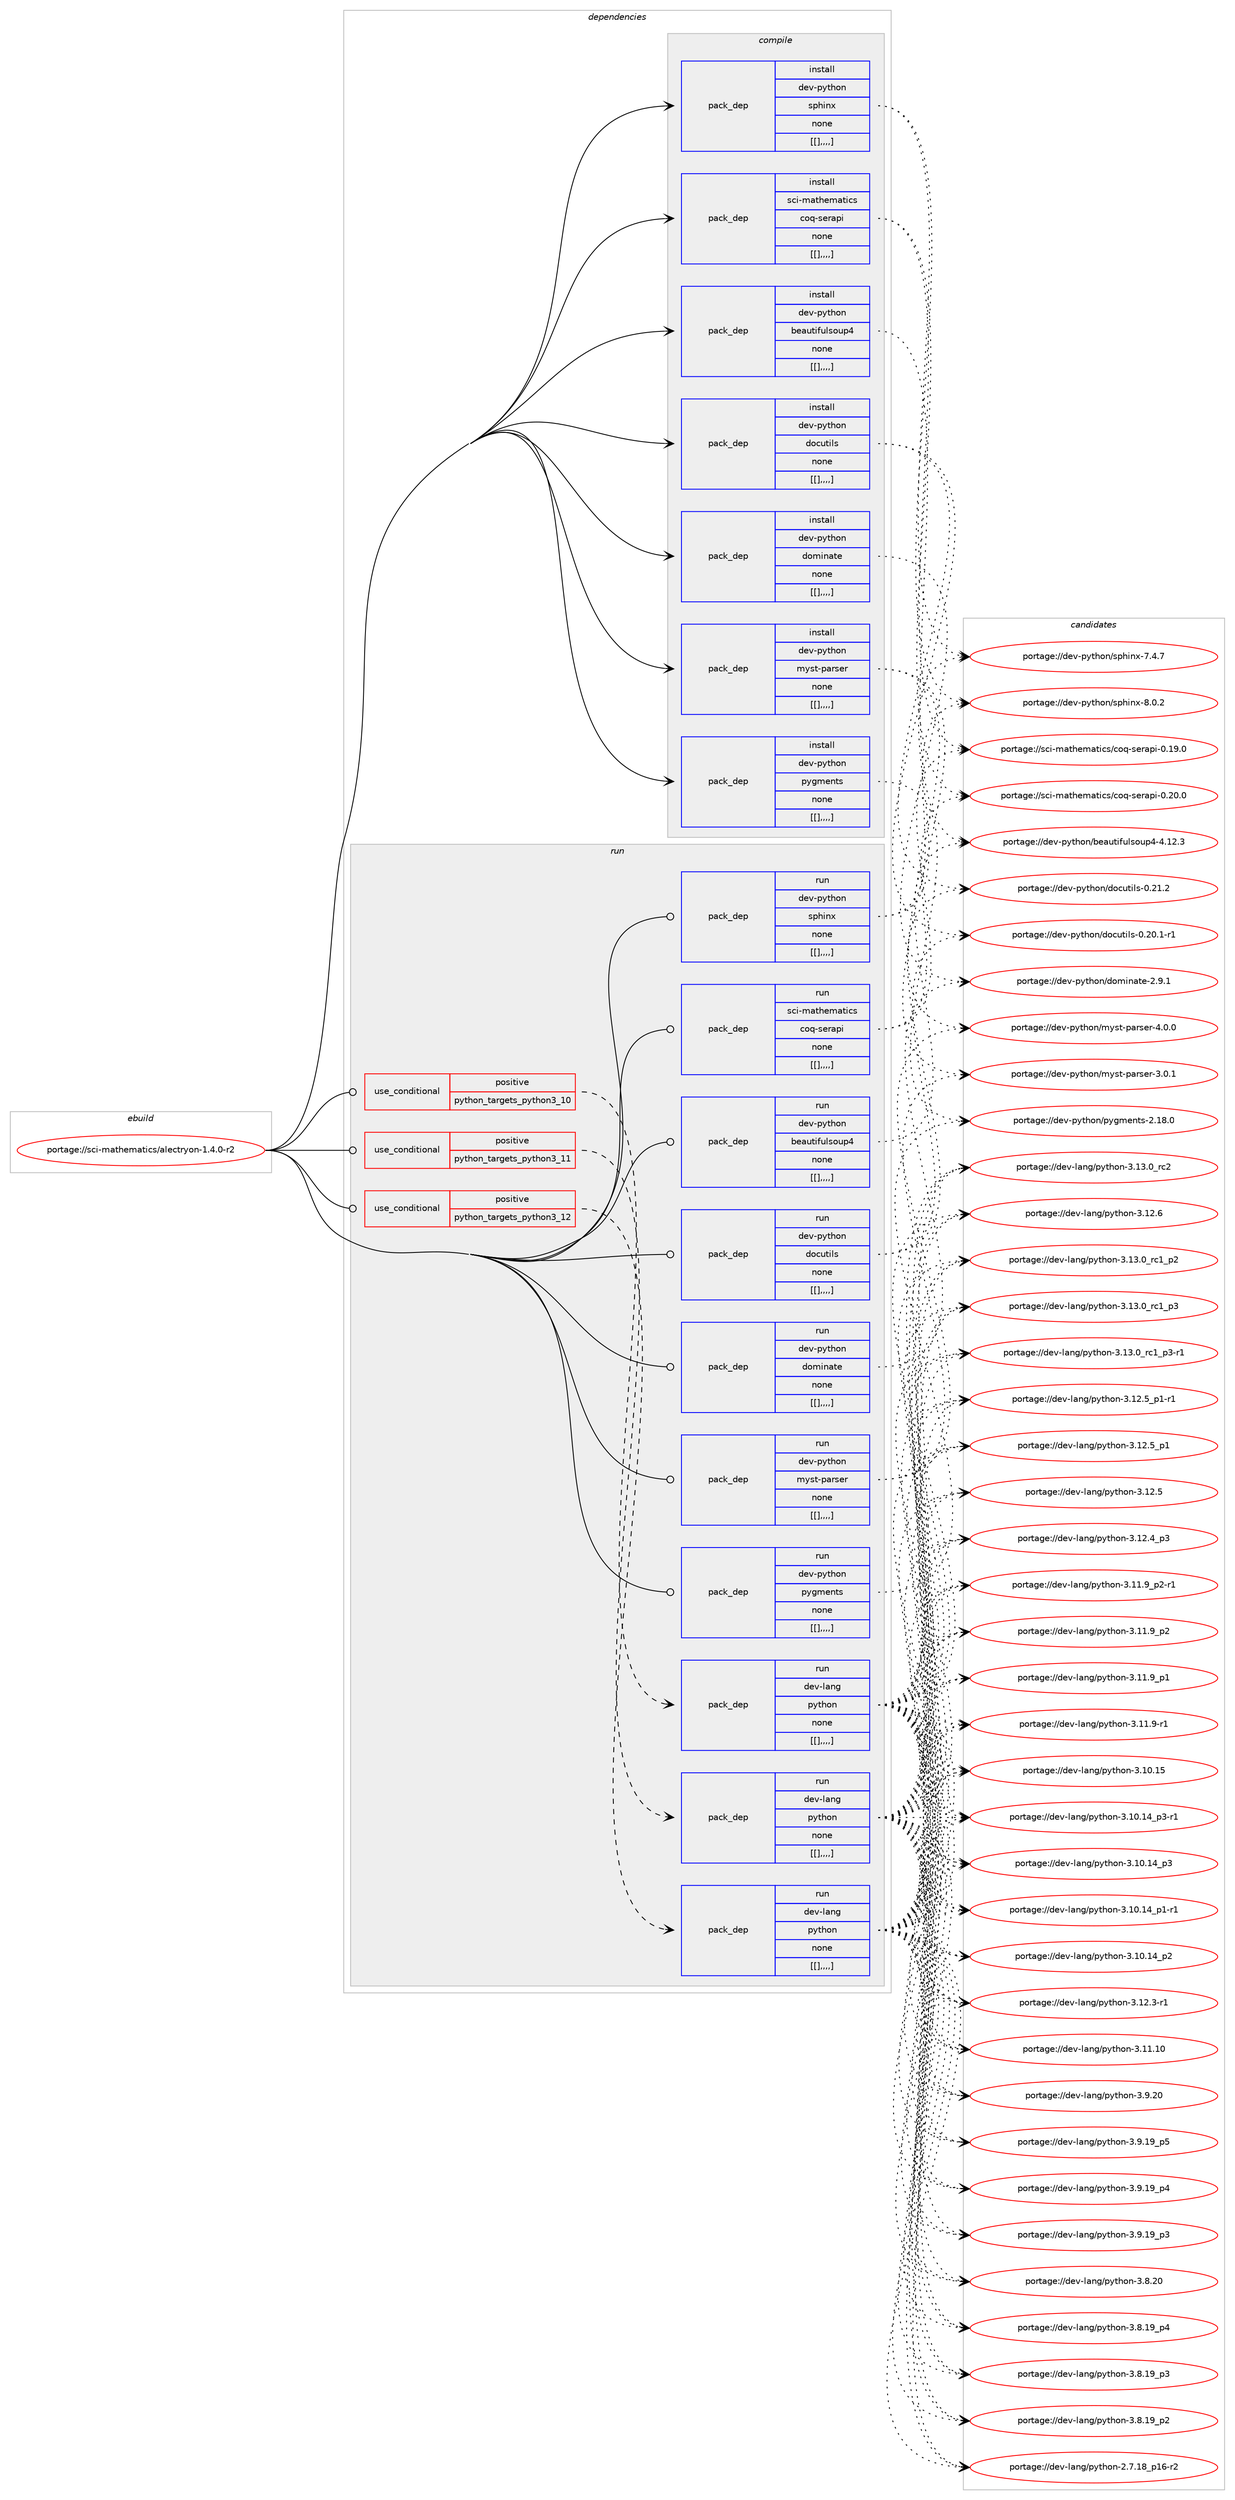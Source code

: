 digraph prolog {

# *************
# Graph options
# *************

newrank=true;
concentrate=true;
compound=true;
graph [rankdir=LR,fontname=Helvetica,fontsize=10,ranksep=1.5];#, ranksep=2.5, nodesep=0.2];
edge  [arrowhead=vee];
node  [fontname=Helvetica,fontsize=10];

# **********
# The ebuild
# **********

subgraph cluster_leftcol {
color=gray;
label=<<i>ebuild</i>>;
id [label="portage://sci-mathematics/alectryon-1.4.0-r2", color=red, width=4, href="../sci-mathematics/alectryon-1.4.0-r2.svg"];
}

# ****************
# The dependencies
# ****************

subgraph cluster_midcol {
color=gray;
label=<<i>dependencies</i>>;
subgraph cluster_compile {
fillcolor="#eeeeee";
style=filled;
label=<<i>compile</i>>;
subgraph pack308214 {
dependency423209 [label=<<TABLE BORDER="0" CELLBORDER="1" CELLSPACING="0" CELLPADDING="4" WIDTH="220"><TR><TD ROWSPAN="6" CELLPADDING="30">pack_dep</TD></TR><TR><TD WIDTH="110">install</TD></TR><TR><TD>dev-python</TD></TR><TR><TD>beautifulsoup4</TD></TR><TR><TD>none</TD></TR><TR><TD>[[],,,,]</TD></TR></TABLE>>, shape=none, color=blue];
}
id:e -> dependency423209:w [weight=20,style="solid",arrowhead="vee"];
subgraph pack308215 {
dependency423210 [label=<<TABLE BORDER="0" CELLBORDER="1" CELLSPACING="0" CELLPADDING="4" WIDTH="220"><TR><TD ROWSPAN="6" CELLPADDING="30">pack_dep</TD></TR><TR><TD WIDTH="110">install</TD></TR><TR><TD>dev-python</TD></TR><TR><TD>docutils</TD></TR><TR><TD>none</TD></TR><TR><TD>[[],,,,]</TD></TR></TABLE>>, shape=none, color=blue];
}
id:e -> dependency423210:w [weight=20,style="solid",arrowhead="vee"];
subgraph pack308216 {
dependency423211 [label=<<TABLE BORDER="0" CELLBORDER="1" CELLSPACING="0" CELLPADDING="4" WIDTH="220"><TR><TD ROWSPAN="6" CELLPADDING="30">pack_dep</TD></TR><TR><TD WIDTH="110">install</TD></TR><TR><TD>dev-python</TD></TR><TR><TD>dominate</TD></TR><TR><TD>none</TD></TR><TR><TD>[[],,,,]</TD></TR></TABLE>>, shape=none, color=blue];
}
id:e -> dependency423211:w [weight=20,style="solid",arrowhead="vee"];
subgraph pack308217 {
dependency423212 [label=<<TABLE BORDER="0" CELLBORDER="1" CELLSPACING="0" CELLPADDING="4" WIDTH="220"><TR><TD ROWSPAN="6" CELLPADDING="30">pack_dep</TD></TR><TR><TD WIDTH="110">install</TD></TR><TR><TD>dev-python</TD></TR><TR><TD>myst-parser</TD></TR><TR><TD>none</TD></TR><TR><TD>[[],,,,]</TD></TR></TABLE>>, shape=none, color=blue];
}
id:e -> dependency423212:w [weight=20,style="solid",arrowhead="vee"];
subgraph pack308218 {
dependency423213 [label=<<TABLE BORDER="0" CELLBORDER="1" CELLSPACING="0" CELLPADDING="4" WIDTH="220"><TR><TD ROWSPAN="6" CELLPADDING="30">pack_dep</TD></TR><TR><TD WIDTH="110">install</TD></TR><TR><TD>dev-python</TD></TR><TR><TD>pygments</TD></TR><TR><TD>none</TD></TR><TR><TD>[[],,,,]</TD></TR></TABLE>>, shape=none, color=blue];
}
id:e -> dependency423213:w [weight=20,style="solid",arrowhead="vee"];
subgraph pack308219 {
dependency423214 [label=<<TABLE BORDER="0" CELLBORDER="1" CELLSPACING="0" CELLPADDING="4" WIDTH="220"><TR><TD ROWSPAN="6" CELLPADDING="30">pack_dep</TD></TR><TR><TD WIDTH="110">install</TD></TR><TR><TD>dev-python</TD></TR><TR><TD>sphinx</TD></TR><TR><TD>none</TD></TR><TR><TD>[[],,,,]</TD></TR></TABLE>>, shape=none, color=blue];
}
id:e -> dependency423214:w [weight=20,style="solid",arrowhead="vee"];
subgraph pack308220 {
dependency423215 [label=<<TABLE BORDER="0" CELLBORDER="1" CELLSPACING="0" CELLPADDING="4" WIDTH="220"><TR><TD ROWSPAN="6" CELLPADDING="30">pack_dep</TD></TR><TR><TD WIDTH="110">install</TD></TR><TR><TD>sci-mathematics</TD></TR><TR><TD>coq-serapi</TD></TR><TR><TD>none</TD></TR><TR><TD>[[],,,,]</TD></TR></TABLE>>, shape=none, color=blue];
}
id:e -> dependency423215:w [weight=20,style="solid",arrowhead="vee"];
}
subgraph cluster_compileandrun {
fillcolor="#eeeeee";
style=filled;
label=<<i>compile and run</i>>;
}
subgraph cluster_run {
fillcolor="#eeeeee";
style=filled;
label=<<i>run</i>>;
subgraph cond111993 {
dependency423216 [label=<<TABLE BORDER="0" CELLBORDER="1" CELLSPACING="0" CELLPADDING="4"><TR><TD ROWSPAN="3" CELLPADDING="10">use_conditional</TD></TR><TR><TD>positive</TD></TR><TR><TD>python_targets_python3_10</TD></TR></TABLE>>, shape=none, color=red];
subgraph pack308221 {
dependency423217 [label=<<TABLE BORDER="0" CELLBORDER="1" CELLSPACING="0" CELLPADDING="4" WIDTH="220"><TR><TD ROWSPAN="6" CELLPADDING="30">pack_dep</TD></TR><TR><TD WIDTH="110">run</TD></TR><TR><TD>dev-lang</TD></TR><TR><TD>python</TD></TR><TR><TD>none</TD></TR><TR><TD>[[],,,,]</TD></TR></TABLE>>, shape=none, color=blue];
}
dependency423216:e -> dependency423217:w [weight=20,style="dashed",arrowhead="vee"];
}
id:e -> dependency423216:w [weight=20,style="solid",arrowhead="odot"];
subgraph cond111994 {
dependency423218 [label=<<TABLE BORDER="0" CELLBORDER="1" CELLSPACING="0" CELLPADDING="4"><TR><TD ROWSPAN="3" CELLPADDING="10">use_conditional</TD></TR><TR><TD>positive</TD></TR><TR><TD>python_targets_python3_11</TD></TR></TABLE>>, shape=none, color=red];
subgraph pack308222 {
dependency423219 [label=<<TABLE BORDER="0" CELLBORDER="1" CELLSPACING="0" CELLPADDING="4" WIDTH="220"><TR><TD ROWSPAN="6" CELLPADDING="30">pack_dep</TD></TR><TR><TD WIDTH="110">run</TD></TR><TR><TD>dev-lang</TD></TR><TR><TD>python</TD></TR><TR><TD>none</TD></TR><TR><TD>[[],,,,]</TD></TR></TABLE>>, shape=none, color=blue];
}
dependency423218:e -> dependency423219:w [weight=20,style="dashed",arrowhead="vee"];
}
id:e -> dependency423218:w [weight=20,style="solid",arrowhead="odot"];
subgraph cond111995 {
dependency423220 [label=<<TABLE BORDER="0" CELLBORDER="1" CELLSPACING="0" CELLPADDING="4"><TR><TD ROWSPAN="3" CELLPADDING="10">use_conditional</TD></TR><TR><TD>positive</TD></TR><TR><TD>python_targets_python3_12</TD></TR></TABLE>>, shape=none, color=red];
subgraph pack308223 {
dependency423221 [label=<<TABLE BORDER="0" CELLBORDER="1" CELLSPACING="0" CELLPADDING="4" WIDTH="220"><TR><TD ROWSPAN="6" CELLPADDING="30">pack_dep</TD></TR><TR><TD WIDTH="110">run</TD></TR><TR><TD>dev-lang</TD></TR><TR><TD>python</TD></TR><TR><TD>none</TD></TR><TR><TD>[[],,,,]</TD></TR></TABLE>>, shape=none, color=blue];
}
dependency423220:e -> dependency423221:w [weight=20,style="dashed",arrowhead="vee"];
}
id:e -> dependency423220:w [weight=20,style="solid",arrowhead="odot"];
subgraph pack308224 {
dependency423222 [label=<<TABLE BORDER="0" CELLBORDER="1" CELLSPACING="0" CELLPADDING="4" WIDTH="220"><TR><TD ROWSPAN="6" CELLPADDING="30">pack_dep</TD></TR><TR><TD WIDTH="110">run</TD></TR><TR><TD>dev-python</TD></TR><TR><TD>beautifulsoup4</TD></TR><TR><TD>none</TD></TR><TR><TD>[[],,,,]</TD></TR></TABLE>>, shape=none, color=blue];
}
id:e -> dependency423222:w [weight=20,style="solid",arrowhead="odot"];
subgraph pack308225 {
dependency423223 [label=<<TABLE BORDER="0" CELLBORDER="1" CELLSPACING="0" CELLPADDING="4" WIDTH="220"><TR><TD ROWSPAN="6" CELLPADDING="30">pack_dep</TD></TR><TR><TD WIDTH="110">run</TD></TR><TR><TD>dev-python</TD></TR><TR><TD>docutils</TD></TR><TR><TD>none</TD></TR><TR><TD>[[],,,,]</TD></TR></TABLE>>, shape=none, color=blue];
}
id:e -> dependency423223:w [weight=20,style="solid",arrowhead="odot"];
subgraph pack308226 {
dependency423224 [label=<<TABLE BORDER="0" CELLBORDER="1" CELLSPACING="0" CELLPADDING="4" WIDTH="220"><TR><TD ROWSPAN="6" CELLPADDING="30">pack_dep</TD></TR><TR><TD WIDTH="110">run</TD></TR><TR><TD>dev-python</TD></TR><TR><TD>dominate</TD></TR><TR><TD>none</TD></TR><TR><TD>[[],,,,]</TD></TR></TABLE>>, shape=none, color=blue];
}
id:e -> dependency423224:w [weight=20,style="solid",arrowhead="odot"];
subgraph pack308227 {
dependency423225 [label=<<TABLE BORDER="0" CELLBORDER="1" CELLSPACING="0" CELLPADDING="4" WIDTH="220"><TR><TD ROWSPAN="6" CELLPADDING="30">pack_dep</TD></TR><TR><TD WIDTH="110">run</TD></TR><TR><TD>dev-python</TD></TR><TR><TD>myst-parser</TD></TR><TR><TD>none</TD></TR><TR><TD>[[],,,,]</TD></TR></TABLE>>, shape=none, color=blue];
}
id:e -> dependency423225:w [weight=20,style="solid",arrowhead="odot"];
subgraph pack308228 {
dependency423226 [label=<<TABLE BORDER="0" CELLBORDER="1" CELLSPACING="0" CELLPADDING="4" WIDTH="220"><TR><TD ROWSPAN="6" CELLPADDING="30">pack_dep</TD></TR><TR><TD WIDTH="110">run</TD></TR><TR><TD>dev-python</TD></TR><TR><TD>pygments</TD></TR><TR><TD>none</TD></TR><TR><TD>[[],,,,]</TD></TR></TABLE>>, shape=none, color=blue];
}
id:e -> dependency423226:w [weight=20,style="solid",arrowhead="odot"];
subgraph pack308229 {
dependency423227 [label=<<TABLE BORDER="0" CELLBORDER="1" CELLSPACING="0" CELLPADDING="4" WIDTH="220"><TR><TD ROWSPAN="6" CELLPADDING="30">pack_dep</TD></TR><TR><TD WIDTH="110">run</TD></TR><TR><TD>dev-python</TD></TR><TR><TD>sphinx</TD></TR><TR><TD>none</TD></TR><TR><TD>[[],,,,]</TD></TR></TABLE>>, shape=none, color=blue];
}
id:e -> dependency423227:w [weight=20,style="solid",arrowhead="odot"];
subgraph pack308230 {
dependency423228 [label=<<TABLE BORDER="0" CELLBORDER="1" CELLSPACING="0" CELLPADDING="4" WIDTH="220"><TR><TD ROWSPAN="6" CELLPADDING="30">pack_dep</TD></TR><TR><TD WIDTH="110">run</TD></TR><TR><TD>sci-mathematics</TD></TR><TR><TD>coq-serapi</TD></TR><TR><TD>none</TD></TR><TR><TD>[[],,,,]</TD></TR></TABLE>>, shape=none, color=blue];
}
id:e -> dependency423228:w [weight=20,style="solid",arrowhead="odot"];
}
}

# **************
# The candidates
# **************

subgraph cluster_choices {
rank=same;
color=gray;
label=<<i>candidates</i>>;

subgraph choice308214 {
color=black;
nodesep=1;
choice100101118451121211161041111104798101971171161051021171081151111171125245524649504651 [label="portage://dev-python/beautifulsoup4-4.12.3", color=red, width=4,href="../dev-python/beautifulsoup4-4.12.3.svg"];
dependency423209:e -> choice100101118451121211161041111104798101971171161051021171081151111171125245524649504651:w [style=dotted,weight="100"];
}
subgraph choice308215 {
color=black;
nodesep=1;
choice10010111845112121116104111110471001119911711610510811545484650494650 [label="portage://dev-python/docutils-0.21.2", color=red, width=4,href="../dev-python/docutils-0.21.2.svg"];
choice100101118451121211161041111104710011199117116105108115454846504846494511449 [label="portage://dev-python/docutils-0.20.1-r1", color=red, width=4,href="../dev-python/docutils-0.20.1-r1.svg"];
dependency423210:e -> choice10010111845112121116104111110471001119911711610510811545484650494650:w [style=dotted,weight="100"];
dependency423210:e -> choice100101118451121211161041111104710011199117116105108115454846504846494511449:w [style=dotted,weight="100"];
}
subgraph choice308216 {
color=black;
nodesep=1;
choice100101118451121211161041111104710011110910511097116101455046574649 [label="portage://dev-python/dominate-2.9.1", color=red, width=4,href="../dev-python/dominate-2.9.1.svg"];
dependency423211:e -> choice100101118451121211161041111104710011110910511097116101455046574649:w [style=dotted,weight="100"];
}
subgraph choice308217 {
color=black;
nodesep=1;
choice10010111845112121116104111110471091211151164511297114115101114455246484648 [label="portage://dev-python/myst-parser-4.0.0", color=red, width=4,href="../dev-python/myst-parser-4.0.0.svg"];
choice10010111845112121116104111110471091211151164511297114115101114455146484649 [label="portage://dev-python/myst-parser-3.0.1", color=red, width=4,href="../dev-python/myst-parser-3.0.1.svg"];
dependency423212:e -> choice10010111845112121116104111110471091211151164511297114115101114455246484648:w [style=dotted,weight="100"];
dependency423212:e -> choice10010111845112121116104111110471091211151164511297114115101114455146484649:w [style=dotted,weight="100"];
}
subgraph choice308218 {
color=black;
nodesep=1;
choice100101118451121211161041111104711212110310910111011611545504649564648 [label="portage://dev-python/pygments-2.18.0", color=red, width=4,href="../dev-python/pygments-2.18.0.svg"];
dependency423213:e -> choice100101118451121211161041111104711212110310910111011611545504649564648:w [style=dotted,weight="100"];
}
subgraph choice308219 {
color=black;
nodesep=1;
choice1001011184511212111610411111047115112104105110120455646484650 [label="portage://dev-python/sphinx-8.0.2", color=red, width=4,href="../dev-python/sphinx-8.0.2.svg"];
choice1001011184511212111610411111047115112104105110120455546524655 [label="portage://dev-python/sphinx-7.4.7", color=red, width=4,href="../dev-python/sphinx-7.4.7.svg"];
dependency423214:e -> choice1001011184511212111610411111047115112104105110120455646484650:w [style=dotted,weight="100"];
dependency423214:e -> choice1001011184511212111610411111047115112104105110120455546524655:w [style=dotted,weight="100"];
}
subgraph choice308220 {
color=black;
nodesep=1;
choice11599105451099711610410110997116105991154799111113451151011149711210545484650484648 [label="portage://sci-mathematics/coq-serapi-0.20.0", color=red, width=4,href="../sci-mathematics/coq-serapi-0.20.0.svg"];
choice11599105451099711610410110997116105991154799111113451151011149711210545484649574648 [label="portage://sci-mathematics/coq-serapi-0.19.0", color=red, width=4,href="../sci-mathematics/coq-serapi-0.19.0.svg"];
dependency423215:e -> choice11599105451099711610410110997116105991154799111113451151011149711210545484650484648:w [style=dotted,weight="100"];
dependency423215:e -> choice11599105451099711610410110997116105991154799111113451151011149711210545484649574648:w [style=dotted,weight="100"];
}
subgraph choice308221 {
color=black;
nodesep=1;
choice10010111845108971101034711212111610411111045514649514648951149950 [label="portage://dev-lang/python-3.13.0_rc2", color=red, width=4,href="../dev-lang/python-3.13.0_rc2.svg"];
choice1001011184510897110103471121211161041111104551464951464895114994995112514511449 [label="portage://dev-lang/python-3.13.0_rc1_p3-r1", color=red, width=4,href="../dev-lang/python-3.13.0_rc1_p3-r1.svg"];
choice100101118451089711010347112121116104111110455146495146489511499499511251 [label="portage://dev-lang/python-3.13.0_rc1_p3", color=red, width=4,href="../dev-lang/python-3.13.0_rc1_p3.svg"];
choice100101118451089711010347112121116104111110455146495146489511499499511250 [label="portage://dev-lang/python-3.13.0_rc1_p2", color=red, width=4,href="../dev-lang/python-3.13.0_rc1_p2.svg"];
choice10010111845108971101034711212111610411111045514649504654 [label="portage://dev-lang/python-3.12.6", color=red, width=4,href="../dev-lang/python-3.12.6.svg"];
choice1001011184510897110103471121211161041111104551464950465395112494511449 [label="portage://dev-lang/python-3.12.5_p1-r1", color=red, width=4,href="../dev-lang/python-3.12.5_p1-r1.svg"];
choice100101118451089711010347112121116104111110455146495046539511249 [label="portage://dev-lang/python-3.12.5_p1", color=red, width=4,href="../dev-lang/python-3.12.5_p1.svg"];
choice10010111845108971101034711212111610411111045514649504653 [label="portage://dev-lang/python-3.12.5", color=red, width=4,href="../dev-lang/python-3.12.5.svg"];
choice100101118451089711010347112121116104111110455146495046529511251 [label="portage://dev-lang/python-3.12.4_p3", color=red, width=4,href="../dev-lang/python-3.12.4_p3.svg"];
choice100101118451089711010347112121116104111110455146495046514511449 [label="portage://dev-lang/python-3.12.3-r1", color=red, width=4,href="../dev-lang/python-3.12.3-r1.svg"];
choice1001011184510897110103471121211161041111104551464949464948 [label="portage://dev-lang/python-3.11.10", color=red, width=4,href="../dev-lang/python-3.11.10.svg"];
choice1001011184510897110103471121211161041111104551464949465795112504511449 [label="portage://dev-lang/python-3.11.9_p2-r1", color=red, width=4,href="../dev-lang/python-3.11.9_p2-r1.svg"];
choice100101118451089711010347112121116104111110455146494946579511250 [label="portage://dev-lang/python-3.11.9_p2", color=red, width=4,href="../dev-lang/python-3.11.9_p2.svg"];
choice100101118451089711010347112121116104111110455146494946579511249 [label="portage://dev-lang/python-3.11.9_p1", color=red, width=4,href="../dev-lang/python-3.11.9_p1.svg"];
choice100101118451089711010347112121116104111110455146494946574511449 [label="portage://dev-lang/python-3.11.9-r1", color=red, width=4,href="../dev-lang/python-3.11.9-r1.svg"];
choice1001011184510897110103471121211161041111104551464948464953 [label="portage://dev-lang/python-3.10.15", color=red, width=4,href="../dev-lang/python-3.10.15.svg"];
choice100101118451089711010347112121116104111110455146494846495295112514511449 [label="portage://dev-lang/python-3.10.14_p3-r1", color=red, width=4,href="../dev-lang/python-3.10.14_p3-r1.svg"];
choice10010111845108971101034711212111610411111045514649484649529511251 [label="portage://dev-lang/python-3.10.14_p3", color=red, width=4,href="../dev-lang/python-3.10.14_p3.svg"];
choice10010111845108971101034711212111610411111045514649484649529511250 [label="portage://dev-lang/python-3.10.14_p2", color=red, width=4,href="../dev-lang/python-3.10.14_p2.svg"];
choice100101118451089711010347112121116104111110455146494846495295112494511449 [label="portage://dev-lang/python-3.10.14_p1-r1", color=red, width=4,href="../dev-lang/python-3.10.14_p1-r1.svg"];
choice10010111845108971101034711212111610411111045514657465048 [label="portage://dev-lang/python-3.9.20", color=red, width=4,href="../dev-lang/python-3.9.20.svg"];
choice100101118451089711010347112121116104111110455146574649579511253 [label="portage://dev-lang/python-3.9.19_p5", color=red, width=4,href="../dev-lang/python-3.9.19_p5.svg"];
choice100101118451089711010347112121116104111110455146574649579511252 [label="portage://dev-lang/python-3.9.19_p4", color=red, width=4,href="../dev-lang/python-3.9.19_p4.svg"];
choice100101118451089711010347112121116104111110455146574649579511251 [label="portage://dev-lang/python-3.9.19_p3", color=red, width=4,href="../dev-lang/python-3.9.19_p3.svg"];
choice10010111845108971101034711212111610411111045514656465048 [label="portage://dev-lang/python-3.8.20", color=red, width=4,href="../dev-lang/python-3.8.20.svg"];
choice100101118451089711010347112121116104111110455146564649579511252 [label="portage://dev-lang/python-3.8.19_p4", color=red, width=4,href="../dev-lang/python-3.8.19_p4.svg"];
choice100101118451089711010347112121116104111110455146564649579511251 [label="portage://dev-lang/python-3.8.19_p3", color=red, width=4,href="../dev-lang/python-3.8.19_p3.svg"];
choice100101118451089711010347112121116104111110455146564649579511250 [label="portage://dev-lang/python-3.8.19_p2", color=red, width=4,href="../dev-lang/python-3.8.19_p2.svg"];
choice100101118451089711010347112121116104111110455046554649569511249544511450 [label="portage://dev-lang/python-2.7.18_p16-r2", color=red, width=4,href="../dev-lang/python-2.7.18_p16-r2.svg"];
dependency423217:e -> choice10010111845108971101034711212111610411111045514649514648951149950:w [style=dotted,weight="100"];
dependency423217:e -> choice1001011184510897110103471121211161041111104551464951464895114994995112514511449:w [style=dotted,weight="100"];
dependency423217:e -> choice100101118451089711010347112121116104111110455146495146489511499499511251:w [style=dotted,weight="100"];
dependency423217:e -> choice100101118451089711010347112121116104111110455146495146489511499499511250:w [style=dotted,weight="100"];
dependency423217:e -> choice10010111845108971101034711212111610411111045514649504654:w [style=dotted,weight="100"];
dependency423217:e -> choice1001011184510897110103471121211161041111104551464950465395112494511449:w [style=dotted,weight="100"];
dependency423217:e -> choice100101118451089711010347112121116104111110455146495046539511249:w [style=dotted,weight="100"];
dependency423217:e -> choice10010111845108971101034711212111610411111045514649504653:w [style=dotted,weight="100"];
dependency423217:e -> choice100101118451089711010347112121116104111110455146495046529511251:w [style=dotted,weight="100"];
dependency423217:e -> choice100101118451089711010347112121116104111110455146495046514511449:w [style=dotted,weight="100"];
dependency423217:e -> choice1001011184510897110103471121211161041111104551464949464948:w [style=dotted,weight="100"];
dependency423217:e -> choice1001011184510897110103471121211161041111104551464949465795112504511449:w [style=dotted,weight="100"];
dependency423217:e -> choice100101118451089711010347112121116104111110455146494946579511250:w [style=dotted,weight="100"];
dependency423217:e -> choice100101118451089711010347112121116104111110455146494946579511249:w [style=dotted,weight="100"];
dependency423217:e -> choice100101118451089711010347112121116104111110455146494946574511449:w [style=dotted,weight="100"];
dependency423217:e -> choice1001011184510897110103471121211161041111104551464948464953:w [style=dotted,weight="100"];
dependency423217:e -> choice100101118451089711010347112121116104111110455146494846495295112514511449:w [style=dotted,weight="100"];
dependency423217:e -> choice10010111845108971101034711212111610411111045514649484649529511251:w [style=dotted,weight="100"];
dependency423217:e -> choice10010111845108971101034711212111610411111045514649484649529511250:w [style=dotted,weight="100"];
dependency423217:e -> choice100101118451089711010347112121116104111110455146494846495295112494511449:w [style=dotted,weight="100"];
dependency423217:e -> choice10010111845108971101034711212111610411111045514657465048:w [style=dotted,weight="100"];
dependency423217:e -> choice100101118451089711010347112121116104111110455146574649579511253:w [style=dotted,weight="100"];
dependency423217:e -> choice100101118451089711010347112121116104111110455146574649579511252:w [style=dotted,weight="100"];
dependency423217:e -> choice100101118451089711010347112121116104111110455146574649579511251:w [style=dotted,weight="100"];
dependency423217:e -> choice10010111845108971101034711212111610411111045514656465048:w [style=dotted,weight="100"];
dependency423217:e -> choice100101118451089711010347112121116104111110455146564649579511252:w [style=dotted,weight="100"];
dependency423217:e -> choice100101118451089711010347112121116104111110455146564649579511251:w [style=dotted,weight="100"];
dependency423217:e -> choice100101118451089711010347112121116104111110455146564649579511250:w [style=dotted,weight="100"];
dependency423217:e -> choice100101118451089711010347112121116104111110455046554649569511249544511450:w [style=dotted,weight="100"];
}
subgraph choice308222 {
color=black;
nodesep=1;
choice10010111845108971101034711212111610411111045514649514648951149950 [label="portage://dev-lang/python-3.13.0_rc2", color=red, width=4,href="../dev-lang/python-3.13.0_rc2.svg"];
choice1001011184510897110103471121211161041111104551464951464895114994995112514511449 [label="portage://dev-lang/python-3.13.0_rc1_p3-r1", color=red, width=4,href="../dev-lang/python-3.13.0_rc1_p3-r1.svg"];
choice100101118451089711010347112121116104111110455146495146489511499499511251 [label="portage://dev-lang/python-3.13.0_rc1_p3", color=red, width=4,href="../dev-lang/python-3.13.0_rc1_p3.svg"];
choice100101118451089711010347112121116104111110455146495146489511499499511250 [label="portage://dev-lang/python-3.13.0_rc1_p2", color=red, width=4,href="../dev-lang/python-3.13.0_rc1_p2.svg"];
choice10010111845108971101034711212111610411111045514649504654 [label="portage://dev-lang/python-3.12.6", color=red, width=4,href="../dev-lang/python-3.12.6.svg"];
choice1001011184510897110103471121211161041111104551464950465395112494511449 [label="portage://dev-lang/python-3.12.5_p1-r1", color=red, width=4,href="../dev-lang/python-3.12.5_p1-r1.svg"];
choice100101118451089711010347112121116104111110455146495046539511249 [label="portage://dev-lang/python-3.12.5_p1", color=red, width=4,href="../dev-lang/python-3.12.5_p1.svg"];
choice10010111845108971101034711212111610411111045514649504653 [label="portage://dev-lang/python-3.12.5", color=red, width=4,href="../dev-lang/python-3.12.5.svg"];
choice100101118451089711010347112121116104111110455146495046529511251 [label="portage://dev-lang/python-3.12.4_p3", color=red, width=4,href="../dev-lang/python-3.12.4_p3.svg"];
choice100101118451089711010347112121116104111110455146495046514511449 [label="portage://dev-lang/python-3.12.3-r1", color=red, width=4,href="../dev-lang/python-3.12.3-r1.svg"];
choice1001011184510897110103471121211161041111104551464949464948 [label="portage://dev-lang/python-3.11.10", color=red, width=4,href="../dev-lang/python-3.11.10.svg"];
choice1001011184510897110103471121211161041111104551464949465795112504511449 [label="portage://dev-lang/python-3.11.9_p2-r1", color=red, width=4,href="../dev-lang/python-3.11.9_p2-r1.svg"];
choice100101118451089711010347112121116104111110455146494946579511250 [label="portage://dev-lang/python-3.11.9_p2", color=red, width=4,href="../dev-lang/python-3.11.9_p2.svg"];
choice100101118451089711010347112121116104111110455146494946579511249 [label="portage://dev-lang/python-3.11.9_p1", color=red, width=4,href="../dev-lang/python-3.11.9_p1.svg"];
choice100101118451089711010347112121116104111110455146494946574511449 [label="portage://dev-lang/python-3.11.9-r1", color=red, width=4,href="../dev-lang/python-3.11.9-r1.svg"];
choice1001011184510897110103471121211161041111104551464948464953 [label="portage://dev-lang/python-3.10.15", color=red, width=4,href="../dev-lang/python-3.10.15.svg"];
choice100101118451089711010347112121116104111110455146494846495295112514511449 [label="portage://dev-lang/python-3.10.14_p3-r1", color=red, width=4,href="../dev-lang/python-3.10.14_p3-r1.svg"];
choice10010111845108971101034711212111610411111045514649484649529511251 [label="portage://dev-lang/python-3.10.14_p3", color=red, width=4,href="../dev-lang/python-3.10.14_p3.svg"];
choice10010111845108971101034711212111610411111045514649484649529511250 [label="portage://dev-lang/python-3.10.14_p2", color=red, width=4,href="../dev-lang/python-3.10.14_p2.svg"];
choice100101118451089711010347112121116104111110455146494846495295112494511449 [label="portage://dev-lang/python-3.10.14_p1-r1", color=red, width=4,href="../dev-lang/python-3.10.14_p1-r1.svg"];
choice10010111845108971101034711212111610411111045514657465048 [label="portage://dev-lang/python-3.9.20", color=red, width=4,href="../dev-lang/python-3.9.20.svg"];
choice100101118451089711010347112121116104111110455146574649579511253 [label="portage://dev-lang/python-3.9.19_p5", color=red, width=4,href="../dev-lang/python-3.9.19_p5.svg"];
choice100101118451089711010347112121116104111110455146574649579511252 [label="portage://dev-lang/python-3.9.19_p4", color=red, width=4,href="../dev-lang/python-3.9.19_p4.svg"];
choice100101118451089711010347112121116104111110455146574649579511251 [label="portage://dev-lang/python-3.9.19_p3", color=red, width=4,href="../dev-lang/python-3.9.19_p3.svg"];
choice10010111845108971101034711212111610411111045514656465048 [label="portage://dev-lang/python-3.8.20", color=red, width=4,href="../dev-lang/python-3.8.20.svg"];
choice100101118451089711010347112121116104111110455146564649579511252 [label="portage://dev-lang/python-3.8.19_p4", color=red, width=4,href="../dev-lang/python-3.8.19_p4.svg"];
choice100101118451089711010347112121116104111110455146564649579511251 [label="portage://dev-lang/python-3.8.19_p3", color=red, width=4,href="../dev-lang/python-3.8.19_p3.svg"];
choice100101118451089711010347112121116104111110455146564649579511250 [label="portage://dev-lang/python-3.8.19_p2", color=red, width=4,href="../dev-lang/python-3.8.19_p2.svg"];
choice100101118451089711010347112121116104111110455046554649569511249544511450 [label="portage://dev-lang/python-2.7.18_p16-r2", color=red, width=4,href="../dev-lang/python-2.7.18_p16-r2.svg"];
dependency423219:e -> choice10010111845108971101034711212111610411111045514649514648951149950:w [style=dotted,weight="100"];
dependency423219:e -> choice1001011184510897110103471121211161041111104551464951464895114994995112514511449:w [style=dotted,weight="100"];
dependency423219:e -> choice100101118451089711010347112121116104111110455146495146489511499499511251:w [style=dotted,weight="100"];
dependency423219:e -> choice100101118451089711010347112121116104111110455146495146489511499499511250:w [style=dotted,weight="100"];
dependency423219:e -> choice10010111845108971101034711212111610411111045514649504654:w [style=dotted,weight="100"];
dependency423219:e -> choice1001011184510897110103471121211161041111104551464950465395112494511449:w [style=dotted,weight="100"];
dependency423219:e -> choice100101118451089711010347112121116104111110455146495046539511249:w [style=dotted,weight="100"];
dependency423219:e -> choice10010111845108971101034711212111610411111045514649504653:w [style=dotted,weight="100"];
dependency423219:e -> choice100101118451089711010347112121116104111110455146495046529511251:w [style=dotted,weight="100"];
dependency423219:e -> choice100101118451089711010347112121116104111110455146495046514511449:w [style=dotted,weight="100"];
dependency423219:e -> choice1001011184510897110103471121211161041111104551464949464948:w [style=dotted,weight="100"];
dependency423219:e -> choice1001011184510897110103471121211161041111104551464949465795112504511449:w [style=dotted,weight="100"];
dependency423219:e -> choice100101118451089711010347112121116104111110455146494946579511250:w [style=dotted,weight="100"];
dependency423219:e -> choice100101118451089711010347112121116104111110455146494946579511249:w [style=dotted,weight="100"];
dependency423219:e -> choice100101118451089711010347112121116104111110455146494946574511449:w [style=dotted,weight="100"];
dependency423219:e -> choice1001011184510897110103471121211161041111104551464948464953:w [style=dotted,weight="100"];
dependency423219:e -> choice100101118451089711010347112121116104111110455146494846495295112514511449:w [style=dotted,weight="100"];
dependency423219:e -> choice10010111845108971101034711212111610411111045514649484649529511251:w [style=dotted,weight="100"];
dependency423219:e -> choice10010111845108971101034711212111610411111045514649484649529511250:w [style=dotted,weight="100"];
dependency423219:e -> choice100101118451089711010347112121116104111110455146494846495295112494511449:w [style=dotted,weight="100"];
dependency423219:e -> choice10010111845108971101034711212111610411111045514657465048:w [style=dotted,weight="100"];
dependency423219:e -> choice100101118451089711010347112121116104111110455146574649579511253:w [style=dotted,weight="100"];
dependency423219:e -> choice100101118451089711010347112121116104111110455146574649579511252:w [style=dotted,weight="100"];
dependency423219:e -> choice100101118451089711010347112121116104111110455146574649579511251:w [style=dotted,weight="100"];
dependency423219:e -> choice10010111845108971101034711212111610411111045514656465048:w [style=dotted,weight="100"];
dependency423219:e -> choice100101118451089711010347112121116104111110455146564649579511252:w [style=dotted,weight="100"];
dependency423219:e -> choice100101118451089711010347112121116104111110455146564649579511251:w [style=dotted,weight="100"];
dependency423219:e -> choice100101118451089711010347112121116104111110455146564649579511250:w [style=dotted,weight="100"];
dependency423219:e -> choice100101118451089711010347112121116104111110455046554649569511249544511450:w [style=dotted,weight="100"];
}
subgraph choice308223 {
color=black;
nodesep=1;
choice10010111845108971101034711212111610411111045514649514648951149950 [label="portage://dev-lang/python-3.13.0_rc2", color=red, width=4,href="../dev-lang/python-3.13.0_rc2.svg"];
choice1001011184510897110103471121211161041111104551464951464895114994995112514511449 [label="portage://dev-lang/python-3.13.0_rc1_p3-r1", color=red, width=4,href="../dev-lang/python-3.13.0_rc1_p3-r1.svg"];
choice100101118451089711010347112121116104111110455146495146489511499499511251 [label="portage://dev-lang/python-3.13.0_rc1_p3", color=red, width=4,href="../dev-lang/python-3.13.0_rc1_p3.svg"];
choice100101118451089711010347112121116104111110455146495146489511499499511250 [label="portage://dev-lang/python-3.13.0_rc1_p2", color=red, width=4,href="../dev-lang/python-3.13.0_rc1_p2.svg"];
choice10010111845108971101034711212111610411111045514649504654 [label="portage://dev-lang/python-3.12.6", color=red, width=4,href="../dev-lang/python-3.12.6.svg"];
choice1001011184510897110103471121211161041111104551464950465395112494511449 [label="portage://dev-lang/python-3.12.5_p1-r1", color=red, width=4,href="../dev-lang/python-3.12.5_p1-r1.svg"];
choice100101118451089711010347112121116104111110455146495046539511249 [label="portage://dev-lang/python-3.12.5_p1", color=red, width=4,href="../dev-lang/python-3.12.5_p1.svg"];
choice10010111845108971101034711212111610411111045514649504653 [label="portage://dev-lang/python-3.12.5", color=red, width=4,href="../dev-lang/python-3.12.5.svg"];
choice100101118451089711010347112121116104111110455146495046529511251 [label="portage://dev-lang/python-3.12.4_p3", color=red, width=4,href="../dev-lang/python-3.12.4_p3.svg"];
choice100101118451089711010347112121116104111110455146495046514511449 [label="portage://dev-lang/python-3.12.3-r1", color=red, width=4,href="../dev-lang/python-3.12.3-r1.svg"];
choice1001011184510897110103471121211161041111104551464949464948 [label="portage://dev-lang/python-3.11.10", color=red, width=4,href="../dev-lang/python-3.11.10.svg"];
choice1001011184510897110103471121211161041111104551464949465795112504511449 [label="portage://dev-lang/python-3.11.9_p2-r1", color=red, width=4,href="../dev-lang/python-3.11.9_p2-r1.svg"];
choice100101118451089711010347112121116104111110455146494946579511250 [label="portage://dev-lang/python-3.11.9_p2", color=red, width=4,href="../dev-lang/python-3.11.9_p2.svg"];
choice100101118451089711010347112121116104111110455146494946579511249 [label="portage://dev-lang/python-3.11.9_p1", color=red, width=4,href="../dev-lang/python-3.11.9_p1.svg"];
choice100101118451089711010347112121116104111110455146494946574511449 [label="portage://dev-lang/python-3.11.9-r1", color=red, width=4,href="../dev-lang/python-3.11.9-r1.svg"];
choice1001011184510897110103471121211161041111104551464948464953 [label="portage://dev-lang/python-3.10.15", color=red, width=4,href="../dev-lang/python-3.10.15.svg"];
choice100101118451089711010347112121116104111110455146494846495295112514511449 [label="portage://dev-lang/python-3.10.14_p3-r1", color=red, width=4,href="../dev-lang/python-3.10.14_p3-r1.svg"];
choice10010111845108971101034711212111610411111045514649484649529511251 [label="portage://dev-lang/python-3.10.14_p3", color=red, width=4,href="../dev-lang/python-3.10.14_p3.svg"];
choice10010111845108971101034711212111610411111045514649484649529511250 [label="portage://dev-lang/python-3.10.14_p2", color=red, width=4,href="../dev-lang/python-3.10.14_p2.svg"];
choice100101118451089711010347112121116104111110455146494846495295112494511449 [label="portage://dev-lang/python-3.10.14_p1-r1", color=red, width=4,href="../dev-lang/python-3.10.14_p1-r1.svg"];
choice10010111845108971101034711212111610411111045514657465048 [label="portage://dev-lang/python-3.9.20", color=red, width=4,href="../dev-lang/python-3.9.20.svg"];
choice100101118451089711010347112121116104111110455146574649579511253 [label="portage://dev-lang/python-3.9.19_p5", color=red, width=4,href="../dev-lang/python-3.9.19_p5.svg"];
choice100101118451089711010347112121116104111110455146574649579511252 [label="portage://dev-lang/python-3.9.19_p4", color=red, width=4,href="../dev-lang/python-3.9.19_p4.svg"];
choice100101118451089711010347112121116104111110455146574649579511251 [label="portage://dev-lang/python-3.9.19_p3", color=red, width=4,href="../dev-lang/python-3.9.19_p3.svg"];
choice10010111845108971101034711212111610411111045514656465048 [label="portage://dev-lang/python-3.8.20", color=red, width=4,href="../dev-lang/python-3.8.20.svg"];
choice100101118451089711010347112121116104111110455146564649579511252 [label="portage://dev-lang/python-3.8.19_p4", color=red, width=4,href="../dev-lang/python-3.8.19_p4.svg"];
choice100101118451089711010347112121116104111110455146564649579511251 [label="portage://dev-lang/python-3.8.19_p3", color=red, width=4,href="../dev-lang/python-3.8.19_p3.svg"];
choice100101118451089711010347112121116104111110455146564649579511250 [label="portage://dev-lang/python-3.8.19_p2", color=red, width=4,href="../dev-lang/python-3.8.19_p2.svg"];
choice100101118451089711010347112121116104111110455046554649569511249544511450 [label="portage://dev-lang/python-2.7.18_p16-r2", color=red, width=4,href="../dev-lang/python-2.7.18_p16-r2.svg"];
dependency423221:e -> choice10010111845108971101034711212111610411111045514649514648951149950:w [style=dotted,weight="100"];
dependency423221:e -> choice1001011184510897110103471121211161041111104551464951464895114994995112514511449:w [style=dotted,weight="100"];
dependency423221:e -> choice100101118451089711010347112121116104111110455146495146489511499499511251:w [style=dotted,weight="100"];
dependency423221:e -> choice100101118451089711010347112121116104111110455146495146489511499499511250:w [style=dotted,weight="100"];
dependency423221:e -> choice10010111845108971101034711212111610411111045514649504654:w [style=dotted,weight="100"];
dependency423221:e -> choice1001011184510897110103471121211161041111104551464950465395112494511449:w [style=dotted,weight="100"];
dependency423221:e -> choice100101118451089711010347112121116104111110455146495046539511249:w [style=dotted,weight="100"];
dependency423221:e -> choice10010111845108971101034711212111610411111045514649504653:w [style=dotted,weight="100"];
dependency423221:e -> choice100101118451089711010347112121116104111110455146495046529511251:w [style=dotted,weight="100"];
dependency423221:e -> choice100101118451089711010347112121116104111110455146495046514511449:w [style=dotted,weight="100"];
dependency423221:e -> choice1001011184510897110103471121211161041111104551464949464948:w [style=dotted,weight="100"];
dependency423221:e -> choice1001011184510897110103471121211161041111104551464949465795112504511449:w [style=dotted,weight="100"];
dependency423221:e -> choice100101118451089711010347112121116104111110455146494946579511250:w [style=dotted,weight="100"];
dependency423221:e -> choice100101118451089711010347112121116104111110455146494946579511249:w [style=dotted,weight="100"];
dependency423221:e -> choice100101118451089711010347112121116104111110455146494946574511449:w [style=dotted,weight="100"];
dependency423221:e -> choice1001011184510897110103471121211161041111104551464948464953:w [style=dotted,weight="100"];
dependency423221:e -> choice100101118451089711010347112121116104111110455146494846495295112514511449:w [style=dotted,weight="100"];
dependency423221:e -> choice10010111845108971101034711212111610411111045514649484649529511251:w [style=dotted,weight="100"];
dependency423221:e -> choice10010111845108971101034711212111610411111045514649484649529511250:w [style=dotted,weight="100"];
dependency423221:e -> choice100101118451089711010347112121116104111110455146494846495295112494511449:w [style=dotted,weight="100"];
dependency423221:e -> choice10010111845108971101034711212111610411111045514657465048:w [style=dotted,weight="100"];
dependency423221:e -> choice100101118451089711010347112121116104111110455146574649579511253:w [style=dotted,weight="100"];
dependency423221:e -> choice100101118451089711010347112121116104111110455146574649579511252:w [style=dotted,weight="100"];
dependency423221:e -> choice100101118451089711010347112121116104111110455146574649579511251:w [style=dotted,weight="100"];
dependency423221:e -> choice10010111845108971101034711212111610411111045514656465048:w [style=dotted,weight="100"];
dependency423221:e -> choice100101118451089711010347112121116104111110455146564649579511252:w [style=dotted,weight="100"];
dependency423221:e -> choice100101118451089711010347112121116104111110455146564649579511251:w [style=dotted,weight="100"];
dependency423221:e -> choice100101118451089711010347112121116104111110455146564649579511250:w [style=dotted,weight="100"];
dependency423221:e -> choice100101118451089711010347112121116104111110455046554649569511249544511450:w [style=dotted,weight="100"];
}
subgraph choice308224 {
color=black;
nodesep=1;
choice100101118451121211161041111104798101971171161051021171081151111171125245524649504651 [label="portage://dev-python/beautifulsoup4-4.12.3", color=red, width=4,href="../dev-python/beautifulsoup4-4.12.3.svg"];
dependency423222:e -> choice100101118451121211161041111104798101971171161051021171081151111171125245524649504651:w [style=dotted,weight="100"];
}
subgraph choice308225 {
color=black;
nodesep=1;
choice10010111845112121116104111110471001119911711610510811545484650494650 [label="portage://dev-python/docutils-0.21.2", color=red, width=4,href="../dev-python/docutils-0.21.2.svg"];
choice100101118451121211161041111104710011199117116105108115454846504846494511449 [label="portage://dev-python/docutils-0.20.1-r1", color=red, width=4,href="../dev-python/docutils-0.20.1-r1.svg"];
dependency423223:e -> choice10010111845112121116104111110471001119911711610510811545484650494650:w [style=dotted,weight="100"];
dependency423223:e -> choice100101118451121211161041111104710011199117116105108115454846504846494511449:w [style=dotted,weight="100"];
}
subgraph choice308226 {
color=black;
nodesep=1;
choice100101118451121211161041111104710011110910511097116101455046574649 [label="portage://dev-python/dominate-2.9.1", color=red, width=4,href="../dev-python/dominate-2.9.1.svg"];
dependency423224:e -> choice100101118451121211161041111104710011110910511097116101455046574649:w [style=dotted,weight="100"];
}
subgraph choice308227 {
color=black;
nodesep=1;
choice10010111845112121116104111110471091211151164511297114115101114455246484648 [label="portage://dev-python/myst-parser-4.0.0", color=red, width=4,href="../dev-python/myst-parser-4.0.0.svg"];
choice10010111845112121116104111110471091211151164511297114115101114455146484649 [label="portage://dev-python/myst-parser-3.0.1", color=red, width=4,href="../dev-python/myst-parser-3.0.1.svg"];
dependency423225:e -> choice10010111845112121116104111110471091211151164511297114115101114455246484648:w [style=dotted,weight="100"];
dependency423225:e -> choice10010111845112121116104111110471091211151164511297114115101114455146484649:w [style=dotted,weight="100"];
}
subgraph choice308228 {
color=black;
nodesep=1;
choice100101118451121211161041111104711212110310910111011611545504649564648 [label="portage://dev-python/pygments-2.18.0", color=red, width=4,href="../dev-python/pygments-2.18.0.svg"];
dependency423226:e -> choice100101118451121211161041111104711212110310910111011611545504649564648:w [style=dotted,weight="100"];
}
subgraph choice308229 {
color=black;
nodesep=1;
choice1001011184511212111610411111047115112104105110120455646484650 [label="portage://dev-python/sphinx-8.0.2", color=red, width=4,href="../dev-python/sphinx-8.0.2.svg"];
choice1001011184511212111610411111047115112104105110120455546524655 [label="portage://dev-python/sphinx-7.4.7", color=red, width=4,href="../dev-python/sphinx-7.4.7.svg"];
dependency423227:e -> choice1001011184511212111610411111047115112104105110120455646484650:w [style=dotted,weight="100"];
dependency423227:e -> choice1001011184511212111610411111047115112104105110120455546524655:w [style=dotted,weight="100"];
}
subgraph choice308230 {
color=black;
nodesep=1;
choice11599105451099711610410110997116105991154799111113451151011149711210545484650484648 [label="portage://sci-mathematics/coq-serapi-0.20.0", color=red, width=4,href="../sci-mathematics/coq-serapi-0.20.0.svg"];
choice11599105451099711610410110997116105991154799111113451151011149711210545484649574648 [label="portage://sci-mathematics/coq-serapi-0.19.0", color=red, width=4,href="../sci-mathematics/coq-serapi-0.19.0.svg"];
dependency423228:e -> choice11599105451099711610410110997116105991154799111113451151011149711210545484650484648:w [style=dotted,weight="100"];
dependency423228:e -> choice11599105451099711610410110997116105991154799111113451151011149711210545484649574648:w [style=dotted,weight="100"];
}
}

}
